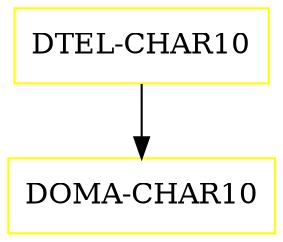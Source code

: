 digraph G {
  "DTEL-CHAR10" [shape=box,color=yellow];
  "DOMA-CHAR10" [shape=box,color=yellow,URL="./DOMA_CHAR10.html"];
  "DTEL-CHAR10" -> "DOMA-CHAR10";
}
